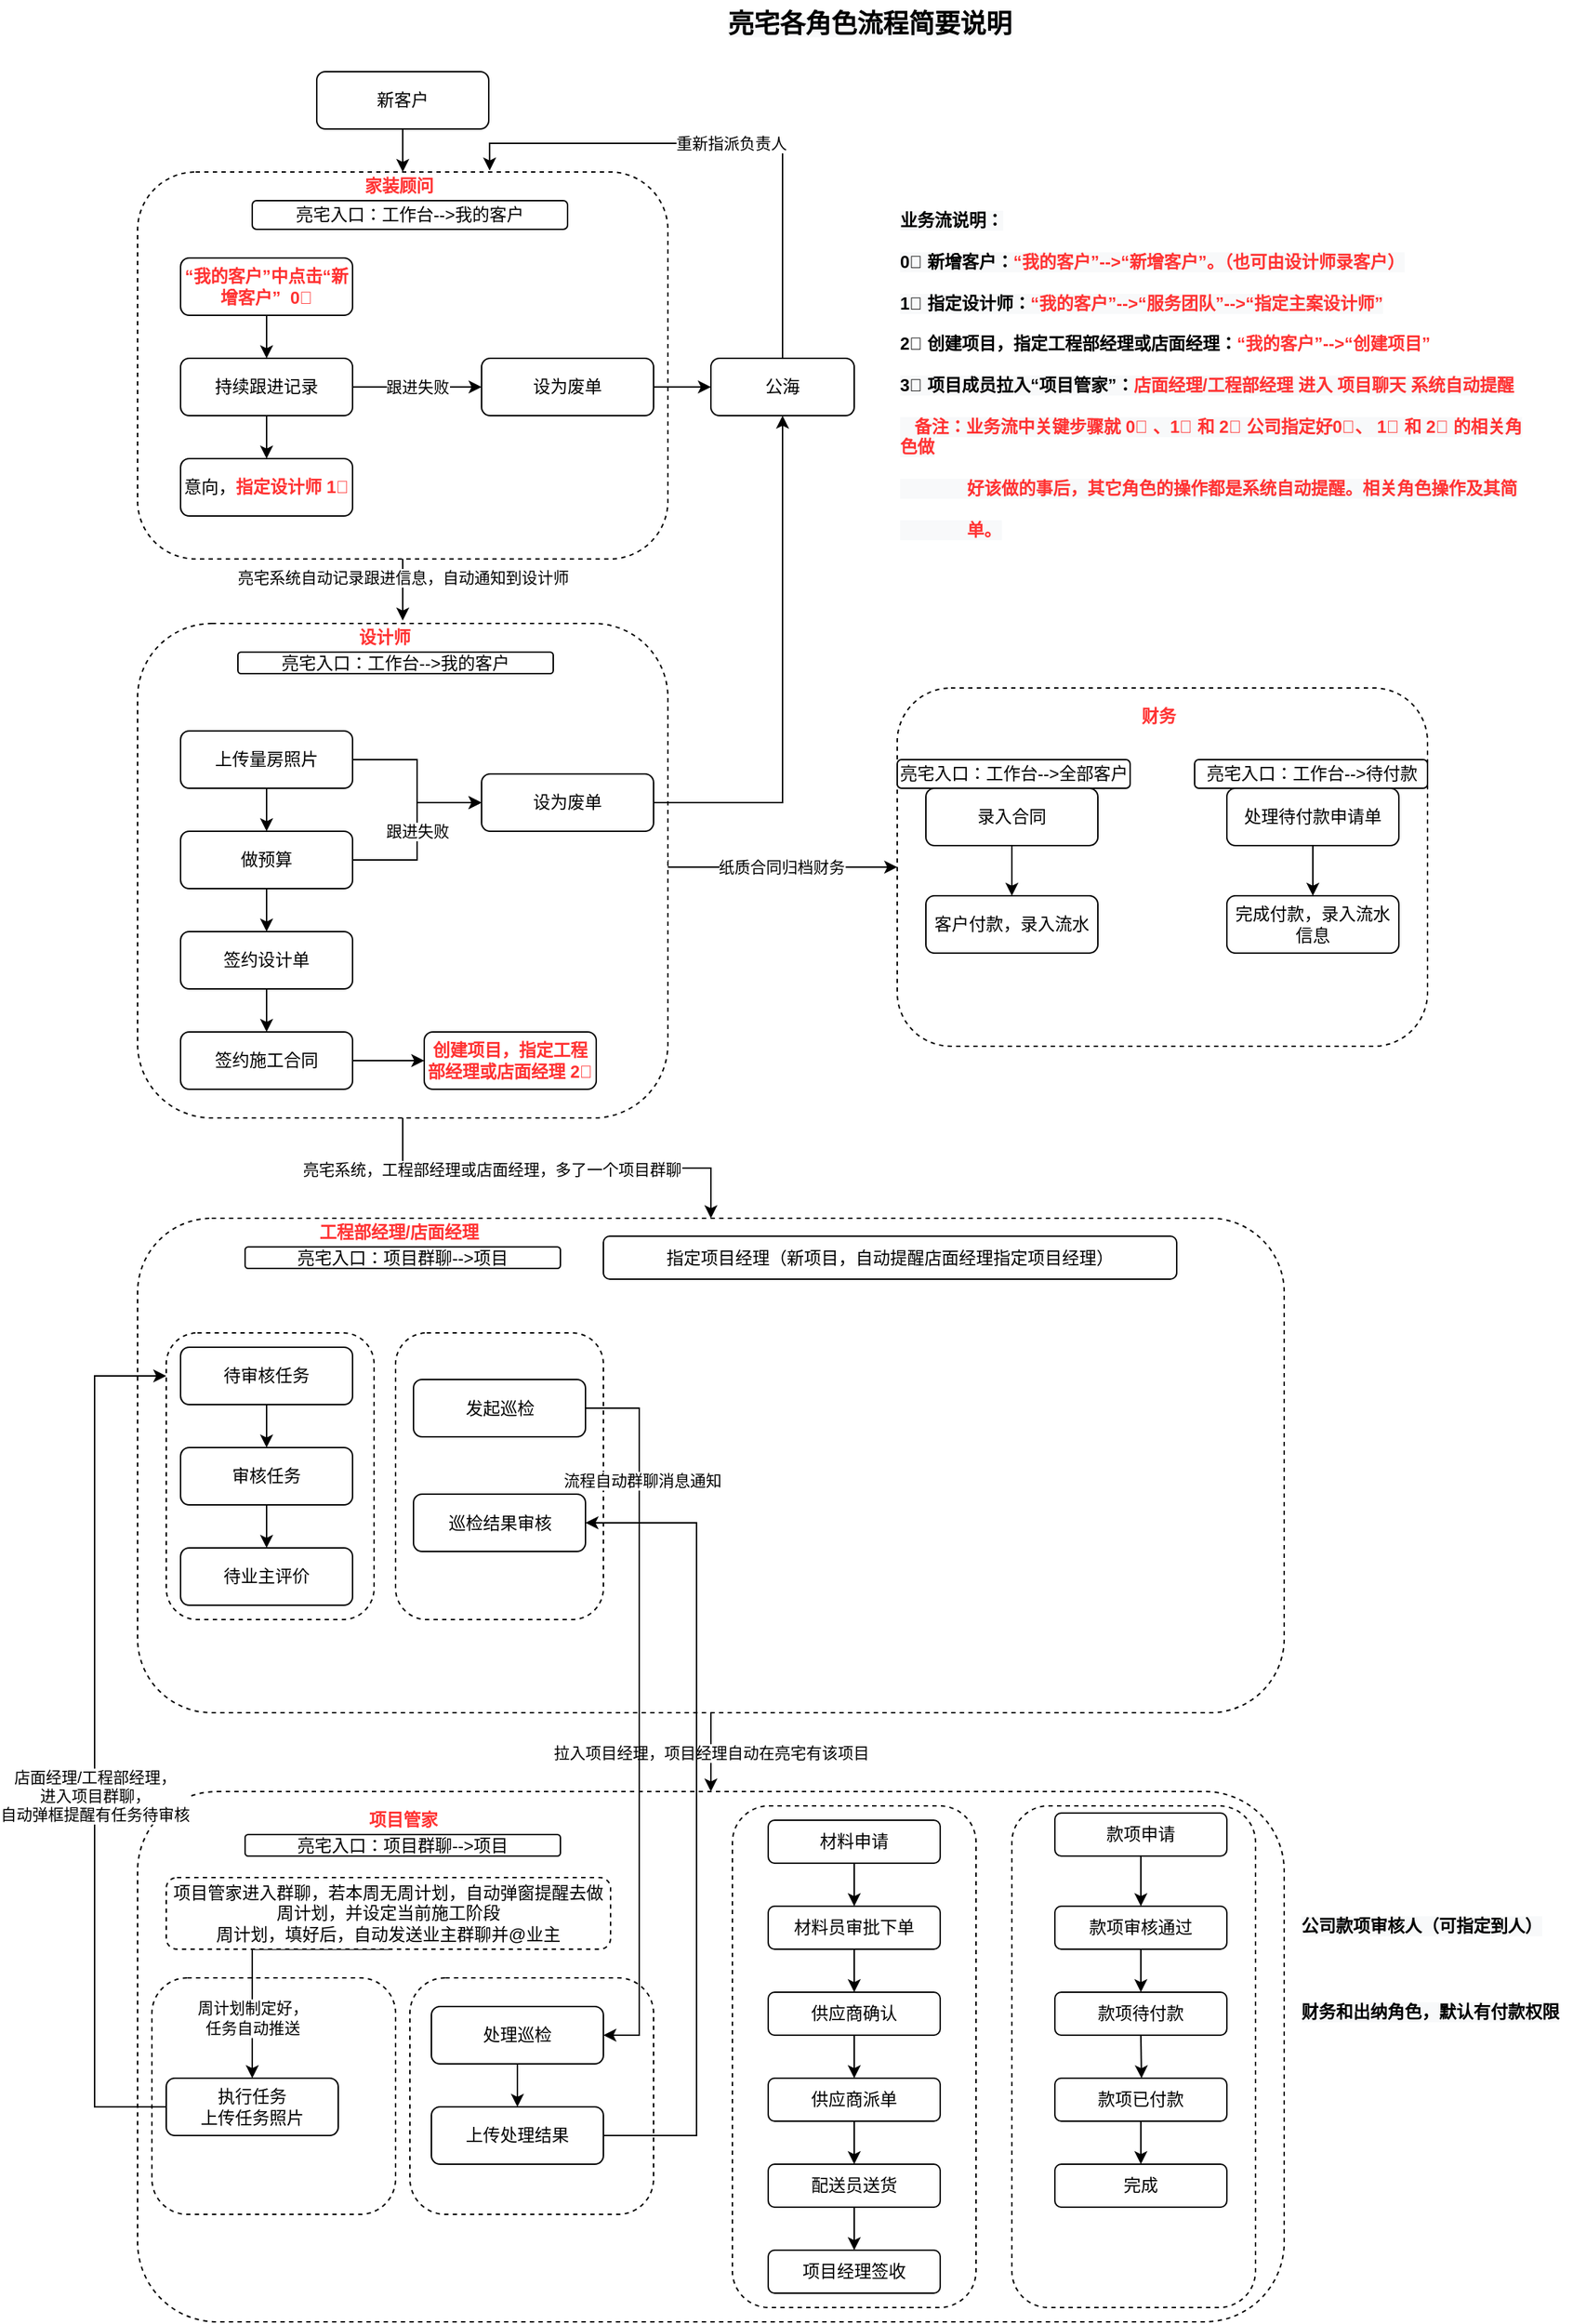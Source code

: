 <mxfile version="14.7.1" type="github">
  <diagram name="Page-1" id="97916047-d0de-89f5-080d-49f4d83e522f">
    <mxGraphModel dx="2783.5" dy="1929.5" grid="1" gridSize="10" guides="1" tooltips="1" connect="1" arrows="1" fold="1" page="1" pageScale="1.5" pageWidth="1169" pageHeight="827" background="#ffffff" math="0" shadow="0">
      <root>
        <mxCell id="0" />
        <mxCell id="1" parent="0" />
        <mxCell id="0Y2pc2dYTrAK3fUMJ317-102" value="" style="rounded=1;whiteSpace=wrap;html=1;dashed=1;" parent="1" vertex="1">
          <mxGeometry x="40" y="820" width="800" height="345" as="geometry" />
        </mxCell>
        <mxCell id="0Y2pc2dYTrAK3fUMJ317-136" value="" style="rounded=1;whiteSpace=wrap;html=1;dashed=1;" parent="1" vertex="1">
          <mxGeometry x="220" y="900" width="145" height="200" as="geometry" />
        </mxCell>
        <mxCell id="0Y2pc2dYTrAK3fUMJ317-135" value="" style="rounded=1;whiteSpace=wrap;html=1;dashed=1;" parent="1" vertex="1">
          <mxGeometry x="60" y="900" width="145" height="200" as="geometry" />
        </mxCell>
        <mxCell id="0Y2pc2dYTrAK3fUMJ317-111" value="" style="rounded=1;whiteSpace=wrap;html=1;dashed=1;" parent="1" vertex="1">
          <mxGeometry x="40" y="1220" width="800" height="370" as="geometry" />
        </mxCell>
        <mxCell id="0Y2pc2dYTrAK3fUMJ317-134" value="" style="rounded=1;whiteSpace=wrap;html=1;dashed=1;" parent="1" vertex="1">
          <mxGeometry x="230" y="1350" width="170" height="165" as="geometry" />
        </mxCell>
        <mxCell id="0Y2pc2dYTrAK3fUMJ317-133" value="" style="rounded=1;whiteSpace=wrap;html=1;dashed=1;" parent="1" vertex="1">
          <mxGeometry x="50" y="1350" width="170" height="165" as="geometry" />
        </mxCell>
        <mxCell id="0Y2pc2dYTrAK3fUMJ317-83" value="" style="rounded=1;whiteSpace=wrap;html=1;dashed=1;" parent="1" vertex="1">
          <mxGeometry x="570" y="450" width="370" height="250" as="geometry" />
        </mxCell>
        <mxCell id="0Y2pc2dYTrAK3fUMJ317-87" style="edgeStyle=orthogonalEdgeStyle;rounded=0;orthogonalLoop=1;jettySize=auto;html=1;entryX=0;entryY=0.5;entryDx=0;entryDy=0;" parent="1" target="0Y2pc2dYTrAK3fUMJ317-83" edge="1">
          <mxGeometry relative="1" as="geometry">
            <mxPoint x="410" y="570" as="sourcePoint" />
            <Array as="points">
              <mxPoint x="410" y="575" />
            </Array>
          </mxGeometry>
        </mxCell>
        <mxCell id="0Y2pc2dYTrAK3fUMJ317-88" value="纸质合同归档财务" style="edgeLabel;html=1;align=center;verticalAlign=middle;resizable=0;points=[];" parent="0Y2pc2dYTrAK3fUMJ317-87" vertex="1" connectable="0">
          <mxGeometry x="0.018" y="1" relative="1" as="geometry">
            <mxPoint y="1" as="offset" />
          </mxGeometry>
        </mxCell>
        <mxCell id="0Y2pc2dYTrAK3fUMJ317-103" style="edgeStyle=orthogonalEdgeStyle;rounded=0;orthogonalLoop=1;jettySize=auto;html=1;exitX=0.5;exitY=1;exitDx=0;exitDy=0;entryX=0.5;entryY=0;entryDx=0;entryDy=0;" parent="1" source="0Y2pc2dYTrAK3fUMJ317-69" target="0Y2pc2dYTrAK3fUMJ317-102" edge="1">
          <mxGeometry relative="1" as="geometry" />
        </mxCell>
        <mxCell id="0Y2pc2dYTrAK3fUMJ317-104" value="亮宅系统，工程部经理或店面经理，多了一个项目群聊" style="edgeLabel;html=1;align=center;verticalAlign=middle;resizable=0;points=[];" parent="0Y2pc2dYTrAK3fUMJ317-103" vertex="1" connectable="0">
          <mxGeometry x="-0.318" y="-1" relative="1" as="geometry">
            <mxPoint as="offset" />
          </mxGeometry>
        </mxCell>
        <mxCell id="0Y2pc2dYTrAK3fUMJ317-69" value="" style="rounded=1;whiteSpace=wrap;html=1;dashed=1;" parent="1" vertex="1">
          <mxGeometry x="40" y="405" width="370" height="345" as="geometry" />
        </mxCell>
        <mxCell id="0Y2pc2dYTrAK3fUMJ317-97" style="edgeStyle=orthogonalEdgeStyle;rounded=0;orthogonalLoop=1;jettySize=auto;html=1;exitX=0.5;exitY=1;exitDx=0;exitDy=0;entryX=0.541;entryY=-0.1;entryDx=0;entryDy=0;entryPerimeter=0;" parent="1" source="0Y2pc2dYTrAK3fUMJ317-66" target="0Y2pc2dYTrAK3fUMJ317-82" edge="1">
          <mxGeometry relative="1" as="geometry" />
        </mxCell>
        <mxCell id="0Y2pc2dYTrAK3fUMJ317-99" value="亮宅系统自动记录跟进信息，自动通知到设计师" style="edgeLabel;html=1;align=center;verticalAlign=middle;resizable=0;points=[];" parent="0Y2pc2dYTrAK3fUMJ317-97" vertex="1" connectable="0">
          <mxGeometry x="-0.409" relative="1" as="geometry">
            <mxPoint as="offset" />
          </mxGeometry>
        </mxCell>
        <mxCell id="0Y2pc2dYTrAK3fUMJ317-66" value="" style="rounded=1;whiteSpace=wrap;html=1;dashed=1;" parent="1" vertex="1">
          <mxGeometry x="40" y="90" width="370" height="270" as="geometry" />
        </mxCell>
        <mxCell id="0Y2pc2dYTrAK3fUMJ317-57" style="edgeStyle=orthogonalEdgeStyle;rounded=0;orthogonalLoop=1;jettySize=auto;html=1;exitX=0.5;exitY=1;exitDx=0;exitDy=0;" parent="1" source="0Y2pc2dYTrAK3fUMJ317-55" edge="1">
          <mxGeometry relative="1" as="geometry">
            <mxPoint x="225" y="90" as="targetPoint" />
          </mxGeometry>
        </mxCell>
        <mxCell id="0Y2pc2dYTrAK3fUMJ317-55" value="新客户" style="rounded=1;whiteSpace=wrap;html=1;" parent="1" vertex="1">
          <mxGeometry x="165" y="20" width="120" height="40" as="geometry" />
        </mxCell>
        <mxCell id="0Y2pc2dYTrAK3fUMJ317-59" style="edgeStyle=orthogonalEdgeStyle;rounded=0;orthogonalLoop=1;jettySize=auto;html=1;exitX=0.5;exitY=1;exitDx=0;exitDy=0;entryX=0.5;entryY=0;entryDx=0;entryDy=0;" parent="1" source="0Y2pc2dYTrAK3fUMJ317-56" target="0Y2pc2dYTrAK3fUMJ317-58" edge="1">
          <mxGeometry relative="1" as="geometry" />
        </mxCell>
        <mxCell id="0Y2pc2dYTrAK3fUMJ317-56" value="&lt;b&gt;&lt;font color=&quot;#ff3333&quot;&gt;“我的客户”中点击“新增客户”&amp;nbsp; 0⃣️&lt;/font&gt;&lt;/b&gt;" style="rounded=1;whiteSpace=wrap;html=1;" parent="1" vertex="1">
          <mxGeometry x="70" y="150" width="120" height="40" as="geometry" />
        </mxCell>
        <mxCell id="0Y2pc2dYTrAK3fUMJ317-61" style="edgeStyle=orthogonalEdgeStyle;rounded=0;orthogonalLoop=1;jettySize=auto;html=1;exitX=0.5;exitY=1;exitDx=0;exitDy=0;entryX=0.5;entryY=0;entryDx=0;entryDy=0;" parent="1" source="0Y2pc2dYTrAK3fUMJ317-58" target="0Y2pc2dYTrAK3fUMJ317-60" edge="1">
          <mxGeometry relative="1" as="geometry" />
        </mxCell>
        <mxCell id="0Y2pc2dYTrAK3fUMJ317-63" value="跟进失败" style="edgeStyle=orthogonalEdgeStyle;rounded=0;orthogonalLoop=1;jettySize=auto;html=1;exitX=1;exitY=0.5;exitDx=0;exitDy=0;entryX=0;entryY=0.5;entryDx=0;entryDy=0;" parent="1" source="0Y2pc2dYTrAK3fUMJ317-58" target="0Y2pc2dYTrAK3fUMJ317-62" edge="1">
          <mxGeometry relative="1" as="geometry" />
        </mxCell>
        <mxCell id="0Y2pc2dYTrAK3fUMJ317-58" value="持续跟进记录" style="rounded=1;whiteSpace=wrap;html=1;" parent="1" vertex="1">
          <mxGeometry x="70" y="220" width="120" height="40" as="geometry" />
        </mxCell>
        <mxCell id="0Y2pc2dYTrAK3fUMJ317-60" value="意向，&lt;b&gt;&lt;font color=&quot;#ff3333&quot;&gt;指定设计师 1⃣️&lt;/font&gt;&lt;/b&gt;" style="rounded=1;whiteSpace=wrap;html=1;" parent="1" vertex="1">
          <mxGeometry x="70" y="290" width="120" height="40" as="geometry" />
        </mxCell>
        <mxCell id="0Y2pc2dYTrAK3fUMJ317-65" style="edgeStyle=orthogonalEdgeStyle;rounded=0;orthogonalLoop=1;jettySize=auto;html=1;exitX=1;exitY=0.5;exitDx=0;exitDy=0;entryX=0;entryY=0.5;entryDx=0;entryDy=0;" parent="1" source="0Y2pc2dYTrAK3fUMJ317-62" target="0Y2pc2dYTrAK3fUMJ317-64" edge="1">
          <mxGeometry relative="1" as="geometry" />
        </mxCell>
        <mxCell id="0Y2pc2dYTrAK3fUMJ317-62" value="设为废单" style="rounded=1;whiteSpace=wrap;html=1;" parent="1" vertex="1">
          <mxGeometry x="280" y="220" width="120" height="40" as="geometry" />
        </mxCell>
        <mxCell id="H_yerS_cXvoLJIyfw5t4-15" value="重新指派负责人" style="edgeStyle=orthogonalEdgeStyle;rounded=0;orthogonalLoop=1;jettySize=auto;html=1;exitX=0.5;exitY=0;exitDx=0;exitDy=0;entryX=0.707;entryY=-0.05;entryDx=0;entryDy=0;entryPerimeter=0;" edge="1" parent="1" source="0Y2pc2dYTrAK3fUMJ317-64" target="0Y2pc2dYTrAK3fUMJ317-68">
          <mxGeometry relative="1" as="geometry">
            <Array as="points">
              <mxPoint x="490" y="70" />
              <mxPoint x="286" y="70" />
            </Array>
          </mxGeometry>
        </mxCell>
        <mxCell id="0Y2pc2dYTrAK3fUMJ317-64" value="公海" style="rounded=1;whiteSpace=wrap;html=1;" parent="1" vertex="1">
          <mxGeometry x="440" y="220" width="100" height="40" as="geometry" />
        </mxCell>
        <mxCell id="0Y2pc2dYTrAK3fUMJ317-68" value="&lt;b&gt;&lt;font color=&quot;#ff3333&quot;&gt;家装顾问&lt;/font&gt;&lt;/b&gt;" style="text;html=1;strokeColor=none;fillColor=none;align=center;verticalAlign=middle;whiteSpace=wrap;rounded=0;dashed=1;" parent="1" vertex="1">
          <mxGeometry x="70" y="90" width="305" height="20" as="geometry" />
        </mxCell>
        <mxCell id="0Y2pc2dYTrAK3fUMJ317-73" style="edgeStyle=orthogonalEdgeStyle;rounded=0;orthogonalLoop=1;jettySize=auto;html=1;exitX=0.5;exitY=1;exitDx=0;exitDy=0;entryX=0.5;entryY=0;entryDx=0;entryDy=0;" parent="1" source="0Y2pc2dYTrAK3fUMJ317-70" target="0Y2pc2dYTrAK3fUMJ317-72" edge="1">
          <mxGeometry relative="1" as="geometry" />
        </mxCell>
        <mxCell id="0Y2pc2dYTrAK3fUMJ317-85" style="edgeStyle=orthogonalEdgeStyle;rounded=0;orthogonalLoop=1;jettySize=auto;html=1;exitX=1;exitY=0.5;exitDx=0;exitDy=0;entryX=0;entryY=0.5;entryDx=0;entryDy=0;" parent="1" source="0Y2pc2dYTrAK3fUMJ317-70" target="0Y2pc2dYTrAK3fUMJ317-78" edge="1">
          <mxGeometry relative="1" as="geometry" />
        </mxCell>
        <mxCell id="0Y2pc2dYTrAK3fUMJ317-70" value="上传量房照片" style="rounded=1;whiteSpace=wrap;html=1;" parent="1" vertex="1">
          <mxGeometry x="70" y="480" width="120" height="40" as="geometry" />
        </mxCell>
        <mxCell id="0Y2pc2dYTrAK3fUMJ317-76" style="edgeStyle=orthogonalEdgeStyle;rounded=0;orthogonalLoop=1;jettySize=auto;html=1;exitX=0.5;exitY=1;exitDx=0;exitDy=0;entryX=0.5;entryY=0;entryDx=0;entryDy=0;" parent="1" source="0Y2pc2dYTrAK3fUMJ317-72" target="0Y2pc2dYTrAK3fUMJ317-74" edge="1">
          <mxGeometry relative="1" as="geometry" />
        </mxCell>
        <mxCell id="0Y2pc2dYTrAK3fUMJ317-79" value="跟进失败" style="edgeStyle=orthogonalEdgeStyle;rounded=0;orthogonalLoop=1;jettySize=auto;html=1;exitX=1;exitY=0.5;exitDx=0;exitDy=0;" parent="1" source="0Y2pc2dYTrAK3fUMJ317-72" target="0Y2pc2dYTrAK3fUMJ317-78" edge="1">
          <mxGeometry relative="1" as="geometry" />
        </mxCell>
        <mxCell id="0Y2pc2dYTrAK3fUMJ317-72" value="做预算" style="rounded=1;whiteSpace=wrap;html=1;" parent="1" vertex="1">
          <mxGeometry x="70" y="550" width="120" height="40" as="geometry" />
        </mxCell>
        <mxCell id="0Y2pc2dYTrAK3fUMJ317-77" style="edgeStyle=orthogonalEdgeStyle;rounded=0;orthogonalLoop=1;jettySize=auto;html=1;exitX=0.5;exitY=1;exitDx=0;exitDy=0;entryX=0.5;entryY=0;entryDx=0;entryDy=0;" parent="1" source="0Y2pc2dYTrAK3fUMJ317-74" target="0Y2pc2dYTrAK3fUMJ317-75" edge="1">
          <mxGeometry relative="1" as="geometry" />
        </mxCell>
        <mxCell id="0Y2pc2dYTrAK3fUMJ317-74" value="签约设计单" style="rounded=1;whiteSpace=wrap;html=1;" parent="1" vertex="1">
          <mxGeometry x="70" y="620" width="120" height="40" as="geometry" />
        </mxCell>
        <mxCell id="0Y2pc2dYTrAK3fUMJ317-107" style="edgeStyle=orthogonalEdgeStyle;rounded=0;orthogonalLoop=1;jettySize=auto;html=1;exitX=1;exitY=0.5;exitDx=0;exitDy=0;" parent="1" source="0Y2pc2dYTrAK3fUMJ317-75" target="0Y2pc2dYTrAK3fUMJ317-106" edge="1">
          <mxGeometry relative="1" as="geometry" />
        </mxCell>
        <mxCell id="0Y2pc2dYTrAK3fUMJ317-75" value="签约施工合同" style="rounded=1;whiteSpace=wrap;html=1;" parent="1" vertex="1">
          <mxGeometry x="70" y="690" width="120" height="40" as="geometry" />
        </mxCell>
        <mxCell id="0Y2pc2dYTrAK3fUMJ317-78" value="设为废单" style="rounded=1;whiteSpace=wrap;html=1;" parent="1" vertex="1">
          <mxGeometry x="280" y="510" width="120" height="40" as="geometry" />
        </mxCell>
        <mxCell id="0Y2pc2dYTrAK3fUMJ317-80" style="edgeStyle=orthogonalEdgeStyle;rounded=0;orthogonalLoop=1;jettySize=auto;html=1;exitX=1;exitY=0.5;exitDx=0;exitDy=0;entryX=0.5;entryY=1;entryDx=0;entryDy=0;" parent="1" source="0Y2pc2dYTrAK3fUMJ317-78" target="0Y2pc2dYTrAK3fUMJ317-64" edge="1">
          <mxGeometry relative="1" as="geometry">
            <mxPoint x="400" y="510" as="sourcePoint" />
            <mxPoint x="490" y="280" as="targetPoint" />
            <Array as="points">
              <mxPoint x="490" y="530" />
            </Array>
          </mxGeometry>
        </mxCell>
        <mxCell id="0Y2pc2dYTrAK3fUMJ317-82" value="&lt;b&gt;&lt;font color=&quot;#ff3333&quot;&gt;设计师&lt;/font&gt;&lt;/b&gt;" style="text;html=1;strokeColor=none;fillColor=none;align=center;verticalAlign=middle;whiteSpace=wrap;rounded=0;dashed=1;" parent="1" vertex="1">
          <mxGeometry x="60" y="405" width="305" height="20" as="geometry" />
        </mxCell>
        <mxCell id="0Y2pc2dYTrAK3fUMJ317-92" style="edgeStyle=orthogonalEdgeStyle;rounded=0;orthogonalLoop=1;jettySize=auto;html=1;exitX=0.5;exitY=1;exitDx=0;exitDy=0;entryX=0.5;entryY=0;entryDx=0;entryDy=0;" parent="1" source="0Y2pc2dYTrAK3fUMJ317-84" target="0Y2pc2dYTrAK3fUMJ317-89" edge="1">
          <mxGeometry relative="1" as="geometry" />
        </mxCell>
        <mxCell id="0Y2pc2dYTrAK3fUMJ317-84" value="录入合同" style="rounded=1;whiteSpace=wrap;html=1;" parent="1" vertex="1">
          <mxGeometry x="590" y="520" width="120" height="40" as="geometry" />
        </mxCell>
        <mxCell id="0Y2pc2dYTrAK3fUMJ317-86" value="&lt;b&gt;&lt;font color=&quot;#ff3333&quot;&gt;财务&lt;/font&gt;&lt;/b&gt;" style="text;html=1;strokeColor=none;fillColor=none;align=center;verticalAlign=middle;whiteSpace=wrap;rounded=0;dashed=1;" parent="1" vertex="1">
          <mxGeometry x="600" y="460" width="305" height="20" as="geometry" />
        </mxCell>
        <mxCell id="0Y2pc2dYTrAK3fUMJ317-89" value="客户付款，录入流水" style="rounded=1;whiteSpace=wrap;html=1;" parent="1" vertex="1">
          <mxGeometry x="590" y="595" width="120" height="40" as="geometry" />
        </mxCell>
        <mxCell id="0Y2pc2dYTrAK3fUMJ317-90" value="亮宅入口：工作台--&amp;gt;我的客户" style="rounded=1;whiteSpace=wrap;html=1;" parent="1" vertex="1">
          <mxGeometry x="110" y="425" width="220" height="15" as="geometry" />
        </mxCell>
        <mxCell id="0Y2pc2dYTrAK3fUMJ317-93" style="edgeStyle=orthogonalEdgeStyle;rounded=0;orthogonalLoop=1;jettySize=auto;html=1;exitX=0.5;exitY=1;exitDx=0;exitDy=0;entryX=0.5;entryY=0;entryDx=0;entryDy=0;" parent="1" source="0Y2pc2dYTrAK3fUMJ317-94" target="0Y2pc2dYTrAK3fUMJ317-95" edge="1">
          <mxGeometry relative="1" as="geometry" />
        </mxCell>
        <mxCell id="0Y2pc2dYTrAK3fUMJ317-94" value="处理待付款申请单" style="rounded=1;whiteSpace=wrap;html=1;" parent="1" vertex="1">
          <mxGeometry x="800" y="520" width="120" height="40" as="geometry" />
        </mxCell>
        <mxCell id="0Y2pc2dYTrAK3fUMJ317-95" value="完成付款，录入流水信息" style="rounded=1;whiteSpace=wrap;html=1;" parent="1" vertex="1">
          <mxGeometry x="800" y="595" width="120" height="40" as="geometry" />
        </mxCell>
        <mxCell id="0Y2pc2dYTrAK3fUMJ317-96" value="亮宅入口：工作台--&amp;gt;全部客户" style="rounded=1;whiteSpace=wrap;html=1;" parent="1" vertex="1">
          <mxGeometry x="570" y="500" width="162.5" height="20" as="geometry" />
        </mxCell>
        <mxCell id="0Y2pc2dYTrAK3fUMJ317-98" value="亮宅入口：工作台--&amp;gt;我的客户" style="rounded=1;whiteSpace=wrap;html=1;" parent="1" vertex="1">
          <mxGeometry x="120" y="110" width="220" height="20" as="geometry" />
        </mxCell>
        <mxCell id="0Y2pc2dYTrAK3fUMJ317-100" value="亮宅入口：工作台--&amp;gt;待付款" style="rounded=1;whiteSpace=wrap;html=1;" parent="1" vertex="1">
          <mxGeometry x="777.5" y="500" width="162.5" height="20" as="geometry" />
        </mxCell>
        <mxCell id="0Y2pc2dYTrAK3fUMJ317-112" value="拉入项目经理，项目经理自动在亮宅有该项目" style="edgeStyle=orthogonalEdgeStyle;rounded=0;orthogonalLoop=1;jettySize=auto;html=1;exitX=0.5;exitY=1;exitDx=0;exitDy=0;entryX=0.5;entryY=0;entryDx=0;entryDy=0;" parent="1" source="0Y2pc2dYTrAK3fUMJ317-102" target="0Y2pc2dYTrAK3fUMJ317-111" edge="1">
          <mxGeometry relative="1" as="geometry" />
        </mxCell>
        <mxCell id="0Y2pc2dYTrAK3fUMJ317-105" value="指定项目经理（新项目，自动提醒店面经理指定项目经理）" style="rounded=1;whiteSpace=wrap;html=1;" parent="1" vertex="1">
          <mxGeometry x="365" y="832.5" width="400" height="30" as="geometry" />
        </mxCell>
        <mxCell id="0Y2pc2dYTrAK3fUMJ317-106" value="&lt;b&gt;&lt;font color=&quot;#ff3333&quot;&gt;创建项目，指定工程部经理或店面经理 2⃣️&lt;/font&gt;&lt;/b&gt;" style="rounded=1;whiteSpace=wrap;html=1;" parent="1" vertex="1">
          <mxGeometry x="240" y="690" width="120" height="40" as="geometry" />
        </mxCell>
        <mxCell id="0Y2pc2dYTrAK3fUMJ317-108" value="&lt;b&gt;&lt;font color=&quot;#ff3333&quot;&gt;工程部经理/店面经理&lt;/font&gt;&lt;/b&gt;" style="text;html=1;strokeColor=none;fillColor=none;align=center;verticalAlign=middle;whiteSpace=wrap;rounded=0;dashed=1;" parent="1" vertex="1">
          <mxGeometry x="70" y="820" width="305" height="20" as="geometry" />
        </mxCell>
        <mxCell id="0Y2pc2dYTrAK3fUMJ317-109" value="亮宅入口：项目群聊--&amp;gt;项目" style="rounded=1;whiteSpace=wrap;html=1;" parent="1" vertex="1">
          <mxGeometry x="115" y="840" width="220" height="15" as="geometry" />
        </mxCell>
        <mxCell id="0Y2pc2dYTrAK3fUMJ317-116" style="edgeStyle=orthogonalEdgeStyle;rounded=0;orthogonalLoop=1;jettySize=auto;html=1;exitX=0.5;exitY=1;exitDx=0;exitDy=0;entryX=0.5;entryY=0;entryDx=0;entryDy=0;" parent="1" source="0Y2pc2dYTrAK3fUMJ317-110" target="0Y2pc2dYTrAK3fUMJ317-113" edge="1">
          <mxGeometry relative="1" as="geometry" />
        </mxCell>
        <mxCell id="0Y2pc2dYTrAK3fUMJ317-110" value="待审核任务" style="rounded=1;whiteSpace=wrap;html=1;" parent="1" vertex="1">
          <mxGeometry x="70" y="910" width="120" height="40" as="geometry" />
        </mxCell>
        <mxCell id="0Y2pc2dYTrAK3fUMJ317-117" style="edgeStyle=orthogonalEdgeStyle;rounded=0;orthogonalLoop=1;jettySize=auto;html=1;exitX=0.5;exitY=1;exitDx=0;exitDy=0;entryX=0.5;entryY=0;entryDx=0;entryDy=0;" parent="1" source="0Y2pc2dYTrAK3fUMJ317-113" target="0Y2pc2dYTrAK3fUMJ317-114" edge="1">
          <mxGeometry relative="1" as="geometry" />
        </mxCell>
        <mxCell id="0Y2pc2dYTrAK3fUMJ317-113" value="审核任务" style="rounded=1;whiteSpace=wrap;html=1;" parent="1" vertex="1">
          <mxGeometry x="70" y="980" width="120" height="40" as="geometry" />
        </mxCell>
        <mxCell id="0Y2pc2dYTrAK3fUMJ317-114" value="待业主评价" style="rounded=1;whiteSpace=wrap;html=1;" parent="1" vertex="1">
          <mxGeometry x="70" y="1050" width="120" height="40" as="geometry" />
        </mxCell>
        <mxCell id="0Y2pc2dYTrAK3fUMJ317-118" value="&lt;b&gt;&lt;font color=&quot;#ff3333&quot;&gt;项目管家&lt;/font&gt;&lt;/b&gt;" style="text;html=1;strokeColor=none;fillColor=none;align=center;verticalAlign=middle;whiteSpace=wrap;rounded=0;dashed=1;" parent="1" vertex="1">
          <mxGeometry x="72.5" y="1230" width="305" height="20" as="geometry" />
        </mxCell>
        <mxCell id="0Y2pc2dYTrAK3fUMJ317-119" value="亮宅入口：项目群聊--&amp;gt;项目" style="rounded=1;whiteSpace=wrap;html=1;" parent="1" vertex="1">
          <mxGeometry x="115" y="1250" width="220" height="15" as="geometry" />
        </mxCell>
        <mxCell id="H_yerS_cXvoLJIyfw5t4-4" style="edgeStyle=orthogonalEdgeStyle;rounded=0;orthogonalLoop=1;jettySize=auto;html=1;exitX=0.5;exitY=1;exitDx=0;exitDy=0;entryX=0.5;entryY=0;entryDx=0;entryDy=0;" edge="1" parent="1" source="0Y2pc2dYTrAK3fUMJ317-121" target="0Y2pc2dYTrAK3fUMJ317-123">
          <mxGeometry relative="1" as="geometry">
            <Array as="points">
              <mxPoint x="120" y="1330" />
            </Array>
          </mxGeometry>
        </mxCell>
        <mxCell id="H_yerS_cXvoLJIyfw5t4-5" value="周计划制定好，&lt;br&gt;任务自动推送" style="edgeLabel;html=1;align=center;verticalAlign=middle;resizable=0;points=[];" vertex="1" connectable="0" parent="H_yerS_cXvoLJIyfw5t4-4">
          <mxGeometry x="0.546" relative="1" as="geometry">
            <mxPoint as="offset" />
          </mxGeometry>
        </mxCell>
        <mxCell id="0Y2pc2dYTrAK3fUMJ317-121" value="项目管家进入群聊，若本周无周计划，自动弹窗提醒去做周计划，并设定当前施工阶段&lt;br&gt;周计划，填好后，自动发送业主群聊并@业主" style="rounded=1;whiteSpace=wrap;html=1;dashed=1;" parent="1" vertex="1">
          <mxGeometry x="60" y="1280" width="310" height="50" as="geometry" />
        </mxCell>
        <mxCell id="0Y2pc2dYTrAK3fUMJ317-125" style="edgeStyle=orthogonalEdgeStyle;rounded=0;orthogonalLoop=1;jettySize=auto;html=1;exitX=0;exitY=0.5;exitDx=0;exitDy=0;" parent="1" source="0Y2pc2dYTrAK3fUMJ317-123" edge="1">
          <mxGeometry relative="1" as="geometry">
            <mxPoint x="60" y="930" as="targetPoint" />
            <Array as="points">
              <mxPoint x="10" y="1440" />
              <mxPoint x="10" y="930" />
            </Array>
          </mxGeometry>
        </mxCell>
        <mxCell id="H_yerS_cXvoLJIyfw5t4-3" value="店面经理/工程部经理，&lt;br&gt;进入项目群聊，&lt;br&gt;自动弹框提醒有任务待审核" style="edgeLabel;html=1;align=center;verticalAlign=middle;resizable=0;points=[];" vertex="1" connectable="0" parent="0Y2pc2dYTrAK3fUMJ317-125">
          <mxGeometry x="-0.125" relative="1" as="geometry">
            <mxPoint as="offset" />
          </mxGeometry>
        </mxCell>
        <mxCell id="0Y2pc2dYTrAK3fUMJ317-123" value="执行任务&lt;br&gt;上传任务照片" style="rounded=1;whiteSpace=wrap;html=1;" parent="1" vertex="1">
          <mxGeometry x="60" y="1420" width="120" height="40" as="geometry" />
        </mxCell>
        <mxCell id="0Y2pc2dYTrAK3fUMJ317-128" style="edgeStyle=orthogonalEdgeStyle;rounded=0;orthogonalLoop=1;jettySize=auto;html=1;exitX=1;exitY=0.5;exitDx=0;exitDy=0;" parent="1" source="0Y2pc2dYTrAK3fUMJ317-126" target="0Y2pc2dYTrAK3fUMJ317-127" edge="1">
          <mxGeometry relative="1" as="geometry">
            <Array as="points">
              <mxPoint x="390" y="953" />
              <mxPoint x="390" y="1390" />
            </Array>
          </mxGeometry>
        </mxCell>
        <mxCell id="H_yerS_cXvoLJIyfw5t4-6" value="流程自动群聊消息通知" style="edgeLabel;html=1;align=center;verticalAlign=middle;resizable=0;points=[];" vertex="1" connectable="0" parent="0Y2pc2dYTrAK3fUMJ317-128">
          <mxGeometry x="-0.653" y="2" relative="1" as="geometry">
            <mxPoint y="1" as="offset" />
          </mxGeometry>
        </mxCell>
        <mxCell id="0Y2pc2dYTrAK3fUMJ317-126" value="发起巡检" style="rounded=1;whiteSpace=wrap;html=1;" parent="1" vertex="1">
          <mxGeometry x="232.5" y="932.5" width="120" height="40" as="geometry" />
        </mxCell>
        <mxCell id="0Y2pc2dYTrAK3fUMJ317-130" style="edgeStyle=orthogonalEdgeStyle;rounded=0;orthogonalLoop=1;jettySize=auto;html=1;exitX=0.5;exitY=1;exitDx=0;exitDy=0;entryX=0.5;entryY=0;entryDx=0;entryDy=0;" parent="1" source="0Y2pc2dYTrAK3fUMJ317-127" target="0Y2pc2dYTrAK3fUMJ317-129" edge="1">
          <mxGeometry relative="1" as="geometry" />
        </mxCell>
        <mxCell id="0Y2pc2dYTrAK3fUMJ317-127" value="处理巡检" style="rounded=1;whiteSpace=wrap;html=1;" parent="1" vertex="1">
          <mxGeometry x="245" y="1370" width="120" height="40" as="geometry" />
        </mxCell>
        <mxCell id="0Y2pc2dYTrAK3fUMJ317-131" style="edgeStyle=orthogonalEdgeStyle;rounded=0;orthogonalLoop=1;jettySize=auto;html=1;exitX=1;exitY=0.5;exitDx=0;exitDy=0;entryX=1;entryY=0.5;entryDx=0;entryDy=0;" parent="1" source="0Y2pc2dYTrAK3fUMJ317-129" target="0Y2pc2dYTrAK3fUMJ317-132" edge="1">
          <mxGeometry relative="1" as="geometry">
            <Array as="points">
              <mxPoint x="430" y="1460" />
              <mxPoint x="430" y="1033" />
            </Array>
          </mxGeometry>
        </mxCell>
        <mxCell id="0Y2pc2dYTrAK3fUMJ317-129" value="上传处理结果" style="rounded=1;whiteSpace=wrap;html=1;" parent="1" vertex="1">
          <mxGeometry x="245" y="1440" width="120" height="40" as="geometry" />
        </mxCell>
        <mxCell id="0Y2pc2dYTrAK3fUMJ317-132" value="巡检结果审核" style="rounded=1;whiteSpace=wrap;html=1;" parent="1" vertex="1">
          <mxGeometry x="232.5" y="1012.5" width="120" height="40" as="geometry" />
        </mxCell>
        <mxCell id="0Y2pc2dYTrAK3fUMJ317-138" value="" style="rounded=1;whiteSpace=wrap;html=1;dashed=1;" parent="1" vertex="1">
          <mxGeometry x="455" y="1230" width="170" height="350" as="geometry" />
        </mxCell>
        <mxCell id="0Y2pc2dYTrAK3fUMJ317-145" style="edgeStyle=orthogonalEdgeStyle;rounded=0;orthogonalLoop=1;jettySize=auto;html=1;exitX=0.5;exitY=1;exitDx=0;exitDy=0;entryX=0.5;entryY=0;entryDx=0;entryDy=0;" parent="1" source="0Y2pc2dYTrAK3fUMJ317-139" target="0Y2pc2dYTrAK3fUMJ317-140" edge="1">
          <mxGeometry relative="1" as="geometry" />
        </mxCell>
        <mxCell id="0Y2pc2dYTrAK3fUMJ317-139" value="材料申请" style="rounded=1;whiteSpace=wrap;html=1;" parent="1" vertex="1">
          <mxGeometry x="480" y="1240" width="120" height="30" as="geometry" />
        </mxCell>
        <mxCell id="0Y2pc2dYTrAK3fUMJ317-147" style="edgeStyle=orthogonalEdgeStyle;rounded=0;orthogonalLoop=1;jettySize=auto;html=1;exitX=0.5;exitY=1;exitDx=0;exitDy=0;entryX=0.5;entryY=0;entryDx=0;entryDy=0;" parent="1" source="0Y2pc2dYTrAK3fUMJ317-140" target="0Y2pc2dYTrAK3fUMJ317-141" edge="1">
          <mxGeometry relative="1" as="geometry" />
        </mxCell>
        <mxCell id="0Y2pc2dYTrAK3fUMJ317-140" value="材料员审批下单" style="rounded=1;whiteSpace=wrap;html=1;" parent="1" vertex="1">
          <mxGeometry x="480" y="1300" width="120" height="30" as="geometry" />
        </mxCell>
        <mxCell id="0Y2pc2dYTrAK3fUMJ317-148" style="edgeStyle=orthogonalEdgeStyle;rounded=0;orthogonalLoop=1;jettySize=auto;html=1;exitX=0.5;exitY=1;exitDx=0;exitDy=0;entryX=0.5;entryY=0;entryDx=0;entryDy=0;" parent="1" source="0Y2pc2dYTrAK3fUMJ317-141" target="0Y2pc2dYTrAK3fUMJ317-142" edge="1">
          <mxGeometry relative="1" as="geometry" />
        </mxCell>
        <mxCell id="0Y2pc2dYTrAK3fUMJ317-141" value="供应商确认" style="rounded=1;whiteSpace=wrap;html=1;" parent="1" vertex="1">
          <mxGeometry x="480" y="1360" width="120" height="30" as="geometry" />
        </mxCell>
        <mxCell id="0Y2pc2dYTrAK3fUMJ317-149" style="edgeStyle=orthogonalEdgeStyle;rounded=0;orthogonalLoop=1;jettySize=auto;html=1;exitX=0.5;exitY=1;exitDx=0;exitDy=0;entryX=0.5;entryY=0;entryDx=0;entryDy=0;" parent="1" source="0Y2pc2dYTrAK3fUMJ317-142" target="0Y2pc2dYTrAK3fUMJ317-143" edge="1">
          <mxGeometry relative="1" as="geometry" />
        </mxCell>
        <mxCell id="0Y2pc2dYTrAK3fUMJ317-142" value="供应商派单" style="rounded=1;whiteSpace=wrap;html=1;" parent="1" vertex="1">
          <mxGeometry x="480" y="1420" width="120" height="30" as="geometry" />
        </mxCell>
        <mxCell id="0Y2pc2dYTrAK3fUMJ317-150" style="edgeStyle=orthogonalEdgeStyle;rounded=0;orthogonalLoop=1;jettySize=auto;html=1;exitX=0.5;exitY=1;exitDx=0;exitDy=0;entryX=0.5;entryY=0;entryDx=0;entryDy=0;" parent="1" source="0Y2pc2dYTrAK3fUMJ317-143" target="0Y2pc2dYTrAK3fUMJ317-144" edge="1">
          <mxGeometry relative="1" as="geometry" />
        </mxCell>
        <mxCell id="0Y2pc2dYTrAK3fUMJ317-143" value="配送员送货" style="rounded=1;whiteSpace=wrap;html=1;" parent="1" vertex="1">
          <mxGeometry x="480" y="1480" width="120" height="30" as="geometry" />
        </mxCell>
        <mxCell id="0Y2pc2dYTrAK3fUMJ317-144" value="项目经理签收" style="rounded=1;whiteSpace=wrap;html=1;" parent="1" vertex="1">
          <mxGeometry x="480" y="1540" width="120" height="30" as="geometry" />
        </mxCell>
        <mxCell id="0Y2pc2dYTrAK3fUMJ317-151" value="" style="rounded=1;whiteSpace=wrap;html=1;dashed=1;" parent="1" vertex="1">
          <mxGeometry x="650" y="1230" width="170" height="350" as="geometry" />
        </mxCell>
        <mxCell id="H_yerS_cXvoLJIyfw5t4-7" style="edgeStyle=orthogonalEdgeStyle;rounded=0;orthogonalLoop=1;jettySize=auto;html=1;exitX=0.5;exitY=1;exitDx=0;exitDy=0;entryX=0.5;entryY=0;entryDx=0;entryDy=0;" edge="1" parent="1" source="0Y2pc2dYTrAK3fUMJ317-152" target="0Y2pc2dYTrAK3fUMJ317-153">
          <mxGeometry relative="1" as="geometry" />
        </mxCell>
        <mxCell id="0Y2pc2dYTrAK3fUMJ317-152" value="款项申请" style="rounded=1;whiteSpace=wrap;html=1;" parent="1" vertex="1">
          <mxGeometry x="680" y="1235" width="120" height="30" as="geometry" />
        </mxCell>
        <mxCell id="H_yerS_cXvoLJIyfw5t4-8" style="edgeStyle=orthogonalEdgeStyle;rounded=0;orthogonalLoop=1;jettySize=auto;html=1;exitX=0.5;exitY=1;exitDx=0;exitDy=0;entryX=0.5;entryY=0;entryDx=0;entryDy=0;" edge="1" parent="1" source="0Y2pc2dYTrAK3fUMJ317-153" target="0Y2pc2dYTrAK3fUMJ317-154">
          <mxGeometry relative="1" as="geometry" />
        </mxCell>
        <mxCell id="0Y2pc2dYTrAK3fUMJ317-153" value="款项审核通过" style="rounded=1;whiteSpace=wrap;html=1;" parent="1" vertex="1">
          <mxGeometry x="680" y="1300" width="120" height="30" as="geometry" />
        </mxCell>
        <mxCell id="H_yerS_cXvoLJIyfw5t4-9" style="edgeStyle=orthogonalEdgeStyle;rounded=0;orthogonalLoop=1;jettySize=auto;html=1;exitX=0.5;exitY=1;exitDx=0;exitDy=0;entryX=0.532;entryY=0.543;entryDx=0;entryDy=0;entryPerimeter=0;" edge="1" parent="1" source="0Y2pc2dYTrAK3fUMJ317-154" target="0Y2pc2dYTrAK3fUMJ317-151">
          <mxGeometry relative="1" as="geometry" />
        </mxCell>
        <mxCell id="0Y2pc2dYTrAK3fUMJ317-154" value="款项待付款" style="rounded=1;whiteSpace=wrap;html=1;" parent="1" vertex="1">
          <mxGeometry x="680" y="1360" width="120" height="30" as="geometry" />
        </mxCell>
        <mxCell id="H_yerS_cXvoLJIyfw5t4-10" style="edgeStyle=orthogonalEdgeStyle;rounded=0;orthogonalLoop=1;jettySize=auto;html=1;exitX=0.5;exitY=1;exitDx=0;exitDy=0;entryX=0.5;entryY=0;entryDx=0;entryDy=0;" edge="1" parent="1" source="0Y2pc2dYTrAK3fUMJ317-155" target="0Y2pc2dYTrAK3fUMJ317-156">
          <mxGeometry relative="1" as="geometry" />
        </mxCell>
        <mxCell id="0Y2pc2dYTrAK3fUMJ317-155" value="款项已付款" style="rounded=1;whiteSpace=wrap;html=1;" parent="1" vertex="1">
          <mxGeometry x="680" y="1420" width="120" height="30" as="geometry" />
        </mxCell>
        <mxCell id="0Y2pc2dYTrAK3fUMJ317-156" value="完成" style="rounded=1;whiteSpace=wrap;html=1;" parent="1" vertex="1">
          <mxGeometry x="680" y="1480" width="120" height="30" as="geometry" />
        </mxCell>
        <mxCell id="H_yerS_cXvoLJIyfw5t4-1" value="&lt;b style=&quot;font-family: &amp;#34;helvetica&amp;#34; ; font-size: 12px ; font-style: normal ; letter-spacing: normal ; text-align: center ; text-indent: 0px ; text-transform: none ; word-spacing: 0px ; background-color: rgb(248 , 249 , 250)&quot;&gt;&lt;font&gt;业务流说明：&lt;br&gt;&lt;br&gt;0⃣️ 新增客户：&lt;font color=&quot;#ff3333&quot;&gt;“我的客户”--&amp;gt;“新增客户”。（也可由设计师录客户）&lt;/font&gt;&lt;br&gt;&lt;br&gt;1⃣️ 指定设计师&lt;/font&gt;&lt;font color=&quot;#ff3333&quot; style=&quot;color: rgb(0 , 0 , 0)&quot;&gt;：&lt;/font&gt;&lt;font color=&quot;#ff3333&quot;&gt;“我的客户”--&amp;gt;“服务团队”--&amp;gt;“指定主案设计师”&lt;br&gt;&lt;br&gt;&lt;/font&gt;&lt;/b&gt;&lt;b style=&quot;font-family: &amp;#34;helvetica&amp;#34; ; text-align: center&quot;&gt;2⃣️ 创建项目，指定工程部经理或店面经理：&lt;font color=&quot;#ff3333&quot;&gt;“我的客户”--&amp;gt;“创建项目”&lt;br&gt;&lt;/font&gt;&lt;/b&gt;&lt;b style=&quot;font-family: &amp;#34;helvetica&amp;#34; ; font-size: 12px ; font-style: normal ; letter-spacing: normal ; text-align: center ; text-indent: 0px ; text-transform: none ; word-spacing: 0px ; background-color: rgb(248 , 249 , 250)&quot;&gt;&lt;font&gt;&lt;br&gt;3⃣️ 项目成员拉入“项目管家”&lt;/font&gt;&lt;font color=&quot;#ff3333&quot; style=&quot;color: rgb(0 , 0 , 0)&quot;&gt;：&lt;/font&gt;&lt;font color=&quot;#ff3333&quot;&gt;店面经理/工程部经理 进入 项目聊天 系统自动提醒&lt;br&gt;&lt;br&gt;&amp;nbsp; &amp;nbsp;备注：业务流中关键步骤就 0⃣️ 、1⃣️ 和 2⃣️ 公司指定好0⃣️、 1⃣️ 和 2⃣️ 的相关角色做&lt;br&gt;&lt;br&gt;&amp;nbsp; &amp;nbsp; &amp;nbsp; &amp;nbsp; &amp;nbsp; &amp;nbsp; &amp;nbsp; 好该做的事后，其它角色的操作都是系统自动提醒。相关角色操作及其简&lt;br&gt;&lt;br&gt;&amp;nbsp; &amp;nbsp; &amp;nbsp; &amp;nbsp; &amp;nbsp; &amp;nbsp; &amp;nbsp; 单。&lt;br&gt;&lt;/font&gt;&lt;/b&gt;" style="text;whiteSpace=wrap;html=1;" vertex="1" parent="1">
          <mxGeometry x="570" y="110" width="440" height="250" as="geometry" />
        </mxCell>
        <mxCell id="H_yerS_cXvoLJIyfw5t4-13" value="&lt;meta charset=&quot;utf-8&quot;&gt;&lt;b style=&quot;color: rgb(0, 0, 0); font-size: 12px; font-style: normal; letter-spacing: normal; text-indent: 0px; text-transform: none; word-spacing: 0px; font-family: helvetica; text-align: center; background-color: rgb(248, 249, 250);&quot;&gt;公司款项审核人（可指定到人）&lt;/b&gt;" style="text;whiteSpace=wrap;html=1;" vertex="1" parent="1">
          <mxGeometry x="850" y="1300" width="190" height="30" as="geometry" />
        </mxCell>
        <mxCell id="H_yerS_cXvoLJIyfw5t4-14" value="&lt;b style=&quot;color: rgb(0 , 0 , 0) ; font-size: 12px ; font-style: normal ; letter-spacing: normal ; text-indent: 0px ; text-transform: none ; word-spacing: 0px ; font-family: &amp;#34;helvetica&amp;#34; ; text-align: center ; background-color: rgb(248 , 249 , 250)&quot;&gt;财务和出纳角色，默认有付款权限&lt;/b&gt;" style="text;whiteSpace=wrap;html=1;" vertex="1" parent="1">
          <mxGeometry x="850" y="1360" width="190" height="30" as="geometry" />
        </mxCell>
        <mxCell id="H_yerS_cXvoLJIyfw5t4-17" value="&lt;b style=&quot;font-style: normal ; letter-spacing: normal ; text-indent: 0px ; text-transform: none ; word-spacing: 0px ; font-family: &amp;#34;helvetica&amp;#34; ; text-align: center ; background-color: rgb(248 , 249 , 250)&quot;&gt;&lt;font&gt;&lt;font style=&quot;font-size: 18px&quot;&gt;亮宅各角色流程简要说明&lt;/font&gt;&lt;/font&gt;&lt;/b&gt;" style="text;whiteSpace=wrap;html=1;" vertex="1" parent="1">
          <mxGeometry x="450" y="-30" width="210" height="30" as="geometry" />
        </mxCell>
      </root>
    </mxGraphModel>
  </diagram>
</mxfile>
